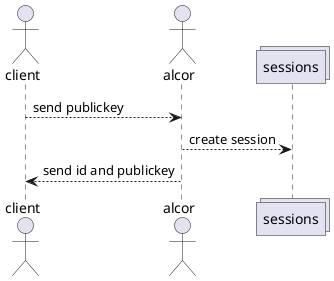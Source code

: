 @startuml handshake

actor client
actor alcor
collections sessions

client --> alcor: send publickey
alcor --> sessions: create session
alcor --> client: send id and publickey

@enduml